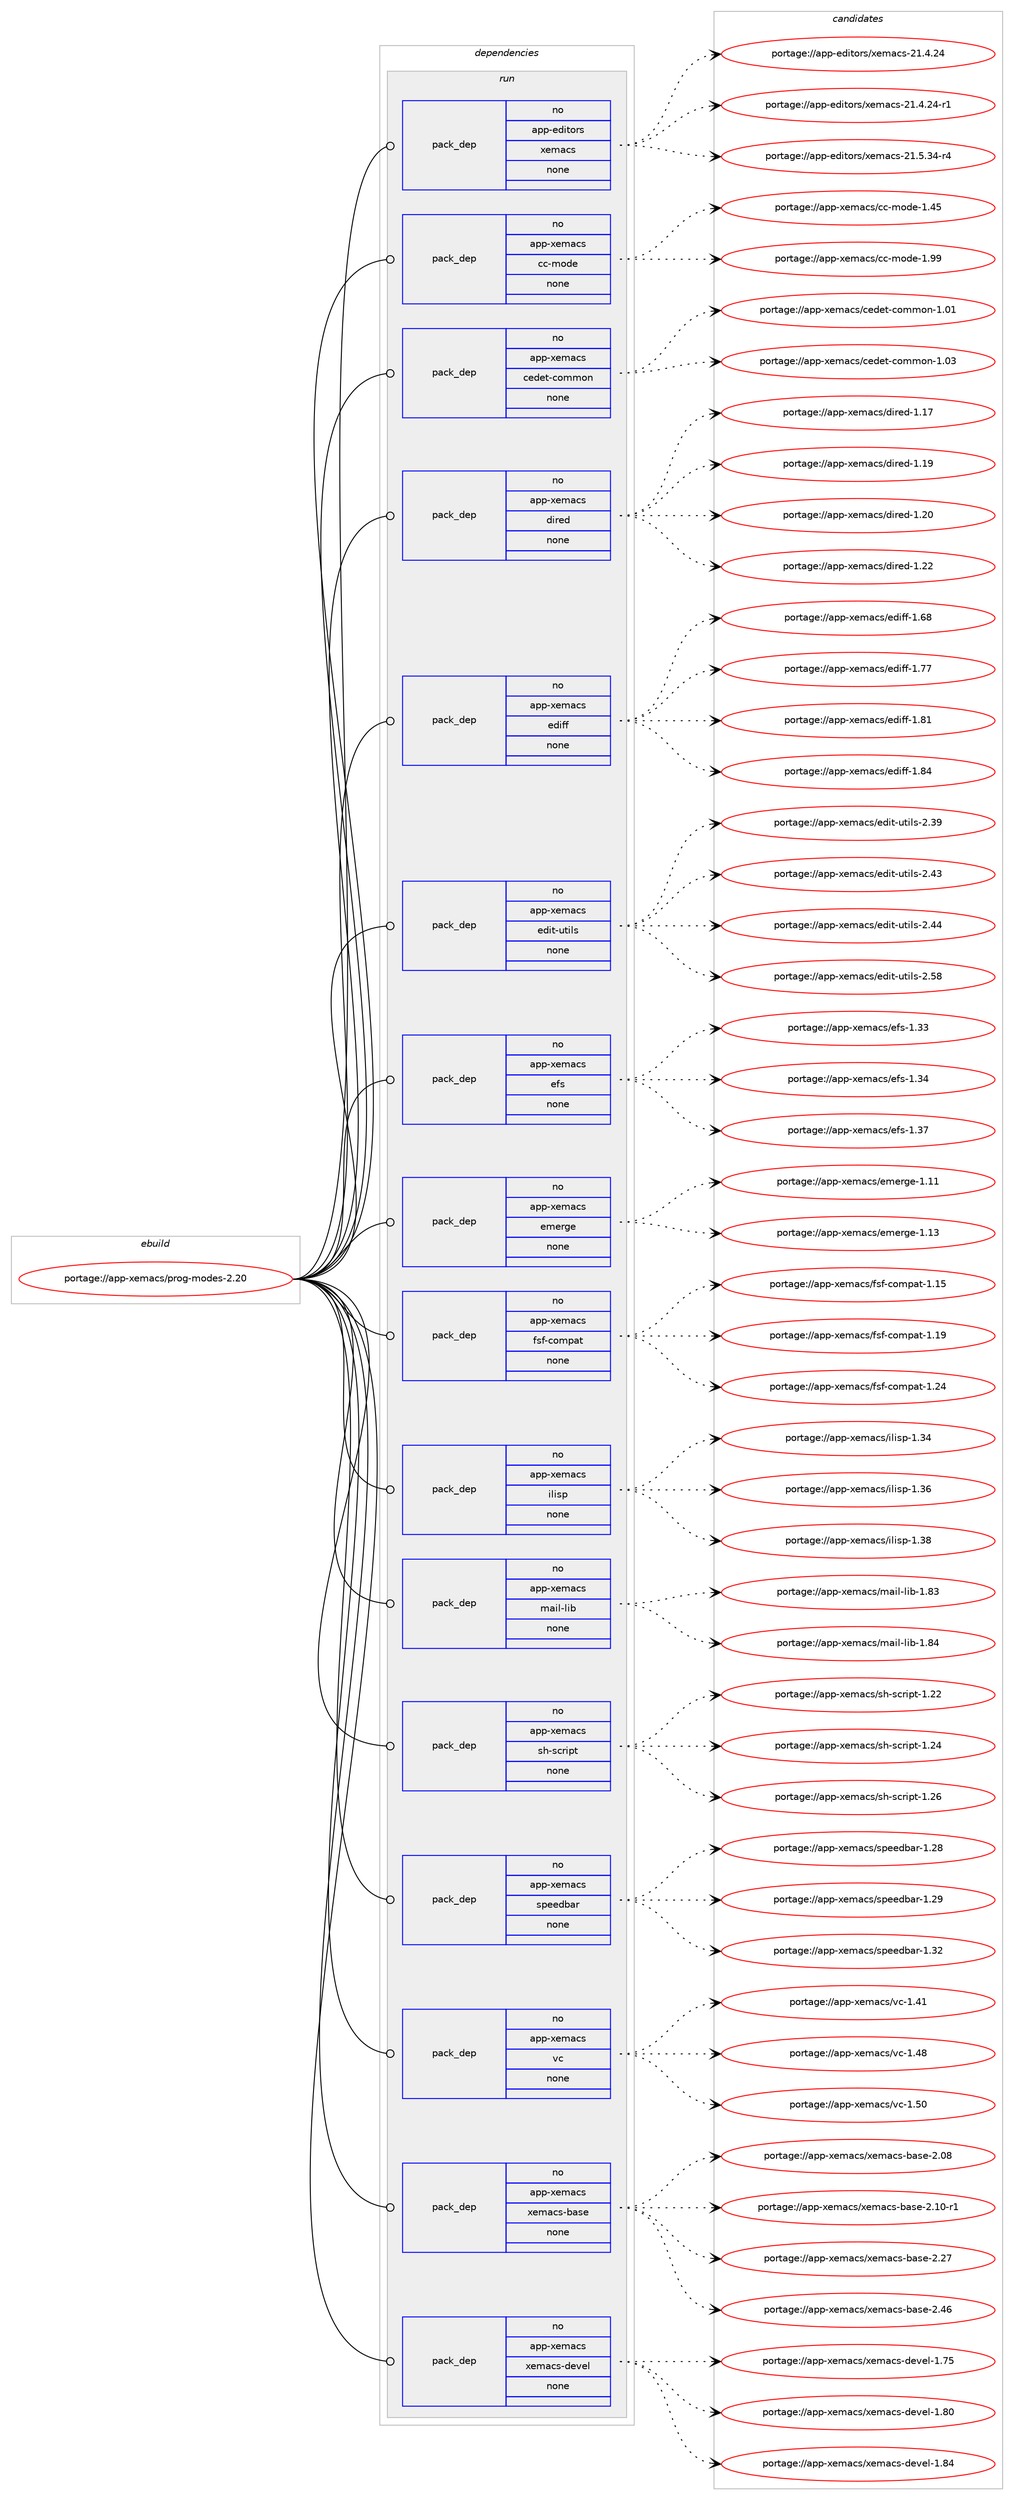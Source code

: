 digraph prolog {

# *************
# Graph options
# *************

newrank=true;
concentrate=true;
compound=true;
graph [rankdir=LR,fontname=Helvetica,fontsize=10,ranksep=1.5];#, ranksep=2.5, nodesep=0.2];
edge  [arrowhead=vee];
node  [fontname=Helvetica,fontsize=10];

# **********
# The ebuild
# **********

subgraph cluster_leftcol {
color=gray;
rank=same;
label=<<i>ebuild</i>>;
id [label="portage://app-xemacs/prog-modes-2.20", color=red, width=4, href="../app-xemacs/prog-modes-2.20.svg"];
}

# ****************
# The dependencies
# ****************

subgraph cluster_midcol {
color=gray;
label=<<i>dependencies</i>>;
subgraph cluster_compile {
fillcolor="#eeeeee";
style=filled;
label=<<i>compile</i>>;
}
subgraph cluster_compileandrun {
fillcolor="#eeeeee";
style=filled;
label=<<i>compile and run</i>>;
}
subgraph cluster_run {
fillcolor="#eeeeee";
style=filled;
label=<<i>run</i>>;
subgraph pack38237 {
dependency51080 [label=<<TABLE BORDER="0" CELLBORDER="1" CELLSPACING="0" CELLPADDING="4" WIDTH="220"><TR><TD ROWSPAN="6" CELLPADDING="30">pack_dep</TD></TR><TR><TD WIDTH="110">no</TD></TR><TR><TD>app-editors</TD></TR><TR><TD>xemacs</TD></TR><TR><TD>none</TD></TR><TR><TD></TD></TR></TABLE>>, shape=none, color=blue];
}
id:e -> dependency51080:w [weight=20,style="solid",arrowhead="odot"];
subgraph pack38238 {
dependency51081 [label=<<TABLE BORDER="0" CELLBORDER="1" CELLSPACING="0" CELLPADDING="4" WIDTH="220"><TR><TD ROWSPAN="6" CELLPADDING="30">pack_dep</TD></TR><TR><TD WIDTH="110">no</TD></TR><TR><TD>app-xemacs</TD></TR><TR><TD>cc-mode</TD></TR><TR><TD>none</TD></TR><TR><TD></TD></TR></TABLE>>, shape=none, color=blue];
}
id:e -> dependency51081:w [weight=20,style="solid",arrowhead="odot"];
subgraph pack38239 {
dependency51082 [label=<<TABLE BORDER="0" CELLBORDER="1" CELLSPACING="0" CELLPADDING="4" WIDTH="220"><TR><TD ROWSPAN="6" CELLPADDING="30">pack_dep</TD></TR><TR><TD WIDTH="110">no</TD></TR><TR><TD>app-xemacs</TD></TR><TR><TD>cedet-common</TD></TR><TR><TD>none</TD></TR><TR><TD></TD></TR></TABLE>>, shape=none, color=blue];
}
id:e -> dependency51082:w [weight=20,style="solid",arrowhead="odot"];
subgraph pack38240 {
dependency51083 [label=<<TABLE BORDER="0" CELLBORDER="1" CELLSPACING="0" CELLPADDING="4" WIDTH="220"><TR><TD ROWSPAN="6" CELLPADDING="30">pack_dep</TD></TR><TR><TD WIDTH="110">no</TD></TR><TR><TD>app-xemacs</TD></TR><TR><TD>dired</TD></TR><TR><TD>none</TD></TR><TR><TD></TD></TR></TABLE>>, shape=none, color=blue];
}
id:e -> dependency51083:w [weight=20,style="solid",arrowhead="odot"];
subgraph pack38241 {
dependency51084 [label=<<TABLE BORDER="0" CELLBORDER="1" CELLSPACING="0" CELLPADDING="4" WIDTH="220"><TR><TD ROWSPAN="6" CELLPADDING="30">pack_dep</TD></TR><TR><TD WIDTH="110">no</TD></TR><TR><TD>app-xemacs</TD></TR><TR><TD>ediff</TD></TR><TR><TD>none</TD></TR><TR><TD></TD></TR></TABLE>>, shape=none, color=blue];
}
id:e -> dependency51084:w [weight=20,style="solid",arrowhead="odot"];
subgraph pack38242 {
dependency51085 [label=<<TABLE BORDER="0" CELLBORDER="1" CELLSPACING="0" CELLPADDING="4" WIDTH="220"><TR><TD ROWSPAN="6" CELLPADDING="30">pack_dep</TD></TR><TR><TD WIDTH="110">no</TD></TR><TR><TD>app-xemacs</TD></TR><TR><TD>edit-utils</TD></TR><TR><TD>none</TD></TR><TR><TD></TD></TR></TABLE>>, shape=none, color=blue];
}
id:e -> dependency51085:w [weight=20,style="solid",arrowhead="odot"];
subgraph pack38243 {
dependency51086 [label=<<TABLE BORDER="0" CELLBORDER="1" CELLSPACING="0" CELLPADDING="4" WIDTH="220"><TR><TD ROWSPAN="6" CELLPADDING="30">pack_dep</TD></TR><TR><TD WIDTH="110">no</TD></TR><TR><TD>app-xemacs</TD></TR><TR><TD>efs</TD></TR><TR><TD>none</TD></TR><TR><TD></TD></TR></TABLE>>, shape=none, color=blue];
}
id:e -> dependency51086:w [weight=20,style="solid",arrowhead="odot"];
subgraph pack38244 {
dependency51087 [label=<<TABLE BORDER="0" CELLBORDER="1" CELLSPACING="0" CELLPADDING="4" WIDTH="220"><TR><TD ROWSPAN="6" CELLPADDING="30">pack_dep</TD></TR><TR><TD WIDTH="110">no</TD></TR><TR><TD>app-xemacs</TD></TR><TR><TD>emerge</TD></TR><TR><TD>none</TD></TR><TR><TD></TD></TR></TABLE>>, shape=none, color=blue];
}
id:e -> dependency51087:w [weight=20,style="solid",arrowhead="odot"];
subgraph pack38245 {
dependency51088 [label=<<TABLE BORDER="0" CELLBORDER="1" CELLSPACING="0" CELLPADDING="4" WIDTH="220"><TR><TD ROWSPAN="6" CELLPADDING="30">pack_dep</TD></TR><TR><TD WIDTH="110">no</TD></TR><TR><TD>app-xemacs</TD></TR><TR><TD>fsf-compat</TD></TR><TR><TD>none</TD></TR><TR><TD></TD></TR></TABLE>>, shape=none, color=blue];
}
id:e -> dependency51088:w [weight=20,style="solid",arrowhead="odot"];
subgraph pack38246 {
dependency51089 [label=<<TABLE BORDER="0" CELLBORDER="1" CELLSPACING="0" CELLPADDING="4" WIDTH="220"><TR><TD ROWSPAN="6" CELLPADDING="30">pack_dep</TD></TR><TR><TD WIDTH="110">no</TD></TR><TR><TD>app-xemacs</TD></TR><TR><TD>ilisp</TD></TR><TR><TD>none</TD></TR><TR><TD></TD></TR></TABLE>>, shape=none, color=blue];
}
id:e -> dependency51089:w [weight=20,style="solid",arrowhead="odot"];
subgraph pack38247 {
dependency51090 [label=<<TABLE BORDER="0" CELLBORDER="1" CELLSPACING="0" CELLPADDING="4" WIDTH="220"><TR><TD ROWSPAN="6" CELLPADDING="30">pack_dep</TD></TR><TR><TD WIDTH="110">no</TD></TR><TR><TD>app-xemacs</TD></TR><TR><TD>mail-lib</TD></TR><TR><TD>none</TD></TR><TR><TD></TD></TR></TABLE>>, shape=none, color=blue];
}
id:e -> dependency51090:w [weight=20,style="solid",arrowhead="odot"];
subgraph pack38248 {
dependency51091 [label=<<TABLE BORDER="0" CELLBORDER="1" CELLSPACING="0" CELLPADDING="4" WIDTH="220"><TR><TD ROWSPAN="6" CELLPADDING="30">pack_dep</TD></TR><TR><TD WIDTH="110">no</TD></TR><TR><TD>app-xemacs</TD></TR><TR><TD>sh-script</TD></TR><TR><TD>none</TD></TR><TR><TD></TD></TR></TABLE>>, shape=none, color=blue];
}
id:e -> dependency51091:w [weight=20,style="solid",arrowhead="odot"];
subgraph pack38249 {
dependency51092 [label=<<TABLE BORDER="0" CELLBORDER="1" CELLSPACING="0" CELLPADDING="4" WIDTH="220"><TR><TD ROWSPAN="6" CELLPADDING="30">pack_dep</TD></TR><TR><TD WIDTH="110">no</TD></TR><TR><TD>app-xemacs</TD></TR><TR><TD>speedbar</TD></TR><TR><TD>none</TD></TR><TR><TD></TD></TR></TABLE>>, shape=none, color=blue];
}
id:e -> dependency51092:w [weight=20,style="solid",arrowhead="odot"];
subgraph pack38250 {
dependency51093 [label=<<TABLE BORDER="0" CELLBORDER="1" CELLSPACING="0" CELLPADDING="4" WIDTH="220"><TR><TD ROWSPAN="6" CELLPADDING="30">pack_dep</TD></TR><TR><TD WIDTH="110">no</TD></TR><TR><TD>app-xemacs</TD></TR><TR><TD>vc</TD></TR><TR><TD>none</TD></TR><TR><TD></TD></TR></TABLE>>, shape=none, color=blue];
}
id:e -> dependency51093:w [weight=20,style="solid",arrowhead="odot"];
subgraph pack38251 {
dependency51094 [label=<<TABLE BORDER="0" CELLBORDER="1" CELLSPACING="0" CELLPADDING="4" WIDTH="220"><TR><TD ROWSPAN="6" CELLPADDING="30">pack_dep</TD></TR><TR><TD WIDTH="110">no</TD></TR><TR><TD>app-xemacs</TD></TR><TR><TD>xemacs-base</TD></TR><TR><TD>none</TD></TR><TR><TD></TD></TR></TABLE>>, shape=none, color=blue];
}
id:e -> dependency51094:w [weight=20,style="solid",arrowhead="odot"];
subgraph pack38252 {
dependency51095 [label=<<TABLE BORDER="0" CELLBORDER="1" CELLSPACING="0" CELLPADDING="4" WIDTH="220"><TR><TD ROWSPAN="6" CELLPADDING="30">pack_dep</TD></TR><TR><TD WIDTH="110">no</TD></TR><TR><TD>app-xemacs</TD></TR><TR><TD>xemacs-devel</TD></TR><TR><TD>none</TD></TR><TR><TD></TD></TR></TABLE>>, shape=none, color=blue];
}
id:e -> dependency51095:w [weight=20,style="solid",arrowhead="odot"];
}
}

# **************
# The candidates
# **************

subgraph cluster_choices {
rank=same;
color=gray;
label=<<i>candidates</i>>;

subgraph choice38237 {
color=black;
nodesep=1;
choiceportage97112112451011001051161111141154712010110997991154550494652465052 [label="portage://app-editors/xemacs-21.4.24", color=red, width=4,href="../app-editors/xemacs-21.4.24.svg"];
choiceportage971121124510110010511611111411547120101109979911545504946524650524511449 [label="portage://app-editors/xemacs-21.4.24-r1", color=red, width=4,href="../app-editors/xemacs-21.4.24-r1.svg"];
choiceportage971121124510110010511611111411547120101109979911545504946534651524511452 [label="portage://app-editors/xemacs-21.5.34-r4", color=red, width=4,href="../app-editors/xemacs-21.5.34-r4.svg"];
dependency51080:e -> choiceportage97112112451011001051161111141154712010110997991154550494652465052:w [style=dotted,weight="100"];
dependency51080:e -> choiceportage971121124510110010511611111411547120101109979911545504946524650524511449:w [style=dotted,weight="100"];
dependency51080:e -> choiceportage971121124510110010511611111411547120101109979911545504946534651524511452:w [style=dotted,weight="100"];
}
subgraph choice38238 {
color=black;
nodesep=1;
choiceportage97112112451201011099799115479999451091111001014549465253 [label="portage://app-xemacs/cc-mode-1.45", color=red, width=4,href="../app-xemacs/cc-mode-1.45.svg"];
choiceportage97112112451201011099799115479999451091111001014549465757 [label="portage://app-xemacs/cc-mode-1.99", color=red, width=4,href="../app-xemacs/cc-mode-1.99.svg"];
dependency51081:e -> choiceportage97112112451201011099799115479999451091111001014549465253:w [style=dotted,weight="100"];
dependency51081:e -> choiceportage97112112451201011099799115479999451091111001014549465757:w [style=dotted,weight="100"];
}
subgraph choice38239 {
color=black;
nodesep=1;
choiceportage97112112451201011099799115479910110010111645991111091091111104549464849 [label="portage://app-xemacs/cedet-common-1.01", color=red, width=4,href="../app-xemacs/cedet-common-1.01.svg"];
choiceportage97112112451201011099799115479910110010111645991111091091111104549464851 [label="portage://app-xemacs/cedet-common-1.03", color=red, width=4,href="../app-xemacs/cedet-common-1.03.svg"];
dependency51082:e -> choiceportage97112112451201011099799115479910110010111645991111091091111104549464849:w [style=dotted,weight="100"];
dependency51082:e -> choiceportage97112112451201011099799115479910110010111645991111091091111104549464851:w [style=dotted,weight="100"];
}
subgraph choice38240 {
color=black;
nodesep=1;
choiceportage97112112451201011099799115471001051141011004549464955 [label="portage://app-xemacs/dired-1.17", color=red, width=4,href="../app-xemacs/dired-1.17.svg"];
choiceportage97112112451201011099799115471001051141011004549464957 [label="portage://app-xemacs/dired-1.19", color=red, width=4,href="../app-xemacs/dired-1.19.svg"];
choiceportage97112112451201011099799115471001051141011004549465048 [label="portage://app-xemacs/dired-1.20", color=red, width=4,href="../app-xemacs/dired-1.20.svg"];
choiceportage97112112451201011099799115471001051141011004549465050 [label="portage://app-xemacs/dired-1.22", color=red, width=4,href="../app-xemacs/dired-1.22.svg"];
dependency51083:e -> choiceportage97112112451201011099799115471001051141011004549464955:w [style=dotted,weight="100"];
dependency51083:e -> choiceportage97112112451201011099799115471001051141011004549464957:w [style=dotted,weight="100"];
dependency51083:e -> choiceportage97112112451201011099799115471001051141011004549465048:w [style=dotted,weight="100"];
dependency51083:e -> choiceportage97112112451201011099799115471001051141011004549465050:w [style=dotted,weight="100"];
}
subgraph choice38241 {
color=black;
nodesep=1;
choiceportage97112112451201011099799115471011001051021024549465456 [label="portage://app-xemacs/ediff-1.68", color=red, width=4,href="../app-xemacs/ediff-1.68.svg"];
choiceportage97112112451201011099799115471011001051021024549465555 [label="portage://app-xemacs/ediff-1.77", color=red, width=4,href="../app-xemacs/ediff-1.77.svg"];
choiceportage97112112451201011099799115471011001051021024549465649 [label="portage://app-xemacs/ediff-1.81", color=red, width=4,href="../app-xemacs/ediff-1.81.svg"];
choiceportage97112112451201011099799115471011001051021024549465652 [label="portage://app-xemacs/ediff-1.84", color=red, width=4,href="../app-xemacs/ediff-1.84.svg"];
dependency51084:e -> choiceportage97112112451201011099799115471011001051021024549465456:w [style=dotted,weight="100"];
dependency51084:e -> choiceportage97112112451201011099799115471011001051021024549465555:w [style=dotted,weight="100"];
dependency51084:e -> choiceportage97112112451201011099799115471011001051021024549465649:w [style=dotted,weight="100"];
dependency51084:e -> choiceportage97112112451201011099799115471011001051021024549465652:w [style=dotted,weight="100"];
}
subgraph choice38242 {
color=black;
nodesep=1;
choiceportage9711211245120101109979911547101100105116451171161051081154550465157 [label="portage://app-xemacs/edit-utils-2.39", color=red, width=4,href="../app-xemacs/edit-utils-2.39.svg"];
choiceportage9711211245120101109979911547101100105116451171161051081154550465251 [label="portage://app-xemacs/edit-utils-2.43", color=red, width=4,href="../app-xemacs/edit-utils-2.43.svg"];
choiceportage9711211245120101109979911547101100105116451171161051081154550465252 [label="portage://app-xemacs/edit-utils-2.44", color=red, width=4,href="../app-xemacs/edit-utils-2.44.svg"];
choiceportage9711211245120101109979911547101100105116451171161051081154550465356 [label="portage://app-xemacs/edit-utils-2.58", color=red, width=4,href="../app-xemacs/edit-utils-2.58.svg"];
dependency51085:e -> choiceportage9711211245120101109979911547101100105116451171161051081154550465157:w [style=dotted,weight="100"];
dependency51085:e -> choiceportage9711211245120101109979911547101100105116451171161051081154550465251:w [style=dotted,weight="100"];
dependency51085:e -> choiceportage9711211245120101109979911547101100105116451171161051081154550465252:w [style=dotted,weight="100"];
dependency51085:e -> choiceportage9711211245120101109979911547101100105116451171161051081154550465356:w [style=dotted,weight="100"];
}
subgraph choice38243 {
color=black;
nodesep=1;
choiceportage97112112451201011099799115471011021154549465151 [label="portage://app-xemacs/efs-1.33", color=red, width=4,href="../app-xemacs/efs-1.33.svg"];
choiceportage97112112451201011099799115471011021154549465152 [label="portage://app-xemacs/efs-1.34", color=red, width=4,href="../app-xemacs/efs-1.34.svg"];
choiceportage97112112451201011099799115471011021154549465155 [label="portage://app-xemacs/efs-1.37", color=red, width=4,href="../app-xemacs/efs-1.37.svg"];
dependency51086:e -> choiceportage97112112451201011099799115471011021154549465151:w [style=dotted,weight="100"];
dependency51086:e -> choiceportage97112112451201011099799115471011021154549465152:w [style=dotted,weight="100"];
dependency51086:e -> choiceportage97112112451201011099799115471011021154549465155:w [style=dotted,weight="100"];
}
subgraph choice38244 {
color=black;
nodesep=1;
choiceportage97112112451201011099799115471011091011141031014549464949 [label="portage://app-xemacs/emerge-1.11", color=red, width=4,href="../app-xemacs/emerge-1.11.svg"];
choiceportage97112112451201011099799115471011091011141031014549464951 [label="portage://app-xemacs/emerge-1.13", color=red, width=4,href="../app-xemacs/emerge-1.13.svg"];
dependency51087:e -> choiceportage97112112451201011099799115471011091011141031014549464949:w [style=dotted,weight="100"];
dependency51087:e -> choiceportage97112112451201011099799115471011091011141031014549464951:w [style=dotted,weight="100"];
}
subgraph choice38245 {
color=black;
nodesep=1;
choiceportage97112112451201011099799115471021151024599111109112971164549464953 [label="portage://app-xemacs/fsf-compat-1.15", color=red, width=4,href="../app-xemacs/fsf-compat-1.15.svg"];
choiceportage97112112451201011099799115471021151024599111109112971164549464957 [label="portage://app-xemacs/fsf-compat-1.19", color=red, width=4,href="../app-xemacs/fsf-compat-1.19.svg"];
choiceportage97112112451201011099799115471021151024599111109112971164549465052 [label="portage://app-xemacs/fsf-compat-1.24", color=red, width=4,href="../app-xemacs/fsf-compat-1.24.svg"];
dependency51088:e -> choiceportage97112112451201011099799115471021151024599111109112971164549464953:w [style=dotted,weight="100"];
dependency51088:e -> choiceportage97112112451201011099799115471021151024599111109112971164549464957:w [style=dotted,weight="100"];
dependency51088:e -> choiceportage97112112451201011099799115471021151024599111109112971164549465052:w [style=dotted,weight="100"];
}
subgraph choice38246 {
color=black;
nodesep=1;
choiceportage97112112451201011099799115471051081051151124549465152 [label="portage://app-xemacs/ilisp-1.34", color=red, width=4,href="../app-xemacs/ilisp-1.34.svg"];
choiceportage97112112451201011099799115471051081051151124549465154 [label="portage://app-xemacs/ilisp-1.36", color=red, width=4,href="../app-xemacs/ilisp-1.36.svg"];
choiceportage97112112451201011099799115471051081051151124549465156 [label="portage://app-xemacs/ilisp-1.38", color=red, width=4,href="../app-xemacs/ilisp-1.38.svg"];
dependency51089:e -> choiceportage97112112451201011099799115471051081051151124549465152:w [style=dotted,weight="100"];
dependency51089:e -> choiceportage97112112451201011099799115471051081051151124549465154:w [style=dotted,weight="100"];
dependency51089:e -> choiceportage97112112451201011099799115471051081051151124549465156:w [style=dotted,weight="100"];
}
subgraph choice38247 {
color=black;
nodesep=1;
choiceportage97112112451201011099799115471099710510845108105984549465651 [label="portage://app-xemacs/mail-lib-1.83", color=red, width=4,href="../app-xemacs/mail-lib-1.83.svg"];
choiceportage97112112451201011099799115471099710510845108105984549465652 [label="portage://app-xemacs/mail-lib-1.84", color=red, width=4,href="../app-xemacs/mail-lib-1.84.svg"];
dependency51090:e -> choiceportage97112112451201011099799115471099710510845108105984549465651:w [style=dotted,weight="100"];
dependency51090:e -> choiceportage97112112451201011099799115471099710510845108105984549465652:w [style=dotted,weight="100"];
}
subgraph choice38248 {
color=black;
nodesep=1;
choiceportage971121124512010110997991154711510445115991141051121164549465050 [label="portage://app-xemacs/sh-script-1.22", color=red, width=4,href="../app-xemacs/sh-script-1.22.svg"];
choiceportage971121124512010110997991154711510445115991141051121164549465052 [label="portage://app-xemacs/sh-script-1.24", color=red, width=4,href="../app-xemacs/sh-script-1.24.svg"];
choiceportage971121124512010110997991154711510445115991141051121164549465054 [label="portage://app-xemacs/sh-script-1.26", color=red, width=4,href="../app-xemacs/sh-script-1.26.svg"];
dependency51091:e -> choiceportage971121124512010110997991154711510445115991141051121164549465050:w [style=dotted,weight="100"];
dependency51091:e -> choiceportage971121124512010110997991154711510445115991141051121164549465052:w [style=dotted,weight="100"];
dependency51091:e -> choiceportage971121124512010110997991154711510445115991141051121164549465054:w [style=dotted,weight="100"];
}
subgraph choice38249 {
color=black;
nodesep=1;
choiceportage971121124512010110997991154711511210110110098971144549465056 [label="portage://app-xemacs/speedbar-1.28", color=red, width=4,href="../app-xemacs/speedbar-1.28.svg"];
choiceportage971121124512010110997991154711511210110110098971144549465057 [label="portage://app-xemacs/speedbar-1.29", color=red, width=4,href="../app-xemacs/speedbar-1.29.svg"];
choiceportage971121124512010110997991154711511210110110098971144549465150 [label="portage://app-xemacs/speedbar-1.32", color=red, width=4,href="../app-xemacs/speedbar-1.32.svg"];
dependency51092:e -> choiceportage971121124512010110997991154711511210110110098971144549465056:w [style=dotted,weight="100"];
dependency51092:e -> choiceportage971121124512010110997991154711511210110110098971144549465057:w [style=dotted,weight="100"];
dependency51092:e -> choiceportage971121124512010110997991154711511210110110098971144549465150:w [style=dotted,weight="100"];
}
subgraph choice38250 {
color=black;
nodesep=1;
choiceportage9711211245120101109979911547118994549465249 [label="portage://app-xemacs/vc-1.41", color=red, width=4,href="../app-xemacs/vc-1.41.svg"];
choiceportage9711211245120101109979911547118994549465256 [label="portage://app-xemacs/vc-1.48", color=red, width=4,href="../app-xemacs/vc-1.48.svg"];
choiceportage9711211245120101109979911547118994549465348 [label="portage://app-xemacs/vc-1.50", color=red, width=4,href="../app-xemacs/vc-1.50.svg"];
dependency51093:e -> choiceportage9711211245120101109979911547118994549465249:w [style=dotted,weight="100"];
dependency51093:e -> choiceportage9711211245120101109979911547118994549465256:w [style=dotted,weight="100"];
dependency51093:e -> choiceportage9711211245120101109979911547118994549465348:w [style=dotted,weight="100"];
}
subgraph choice38251 {
color=black;
nodesep=1;
choiceportage971121124512010110997991154712010110997991154598971151014550464856 [label="portage://app-xemacs/xemacs-base-2.08", color=red, width=4,href="../app-xemacs/xemacs-base-2.08.svg"];
choiceportage9711211245120101109979911547120101109979911545989711510145504649484511449 [label="portage://app-xemacs/xemacs-base-2.10-r1", color=red, width=4,href="../app-xemacs/xemacs-base-2.10-r1.svg"];
choiceportage971121124512010110997991154712010110997991154598971151014550465055 [label="portage://app-xemacs/xemacs-base-2.27", color=red, width=4,href="../app-xemacs/xemacs-base-2.27.svg"];
choiceportage971121124512010110997991154712010110997991154598971151014550465254 [label="portage://app-xemacs/xemacs-base-2.46", color=red, width=4,href="../app-xemacs/xemacs-base-2.46.svg"];
dependency51094:e -> choiceportage971121124512010110997991154712010110997991154598971151014550464856:w [style=dotted,weight="100"];
dependency51094:e -> choiceportage9711211245120101109979911547120101109979911545989711510145504649484511449:w [style=dotted,weight="100"];
dependency51094:e -> choiceportage971121124512010110997991154712010110997991154598971151014550465055:w [style=dotted,weight="100"];
dependency51094:e -> choiceportage971121124512010110997991154712010110997991154598971151014550465254:w [style=dotted,weight="100"];
}
subgraph choice38252 {
color=black;
nodesep=1;
choiceportage97112112451201011099799115471201011099799115451001011181011084549465553 [label="portage://app-xemacs/xemacs-devel-1.75", color=red, width=4,href="../app-xemacs/xemacs-devel-1.75.svg"];
choiceportage97112112451201011099799115471201011099799115451001011181011084549465648 [label="portage://app-xemacs/xemacs-devel-1.80", color=red, width=4,href="../app-xemacs/xemacs-devel-1.80.svg"];
choiceportage97112112451201011099799115471201011099799115451001011181011084549465652 [label="portage://app-xemacs/xemacs-devel-1.84", color=red, width=4,href="../app-xemacs/xemacs-devel-1.84.svg"];
dependency51095:e -> choiceportage97112112451201011099799115471201011099799115451001011181011084549465553:w [style=dotted,weight="100"];
dependency51095:e -> choiceportage97112112451201011099799115471201011099799115451001011181011084549465648:w [style=dotted,weight="100"];
dependency51095:e -> choiceportage97112112451201011099799115471201011099799115451001011181011084549465652:w [style=dotted,weight="100"];
}
}

}
